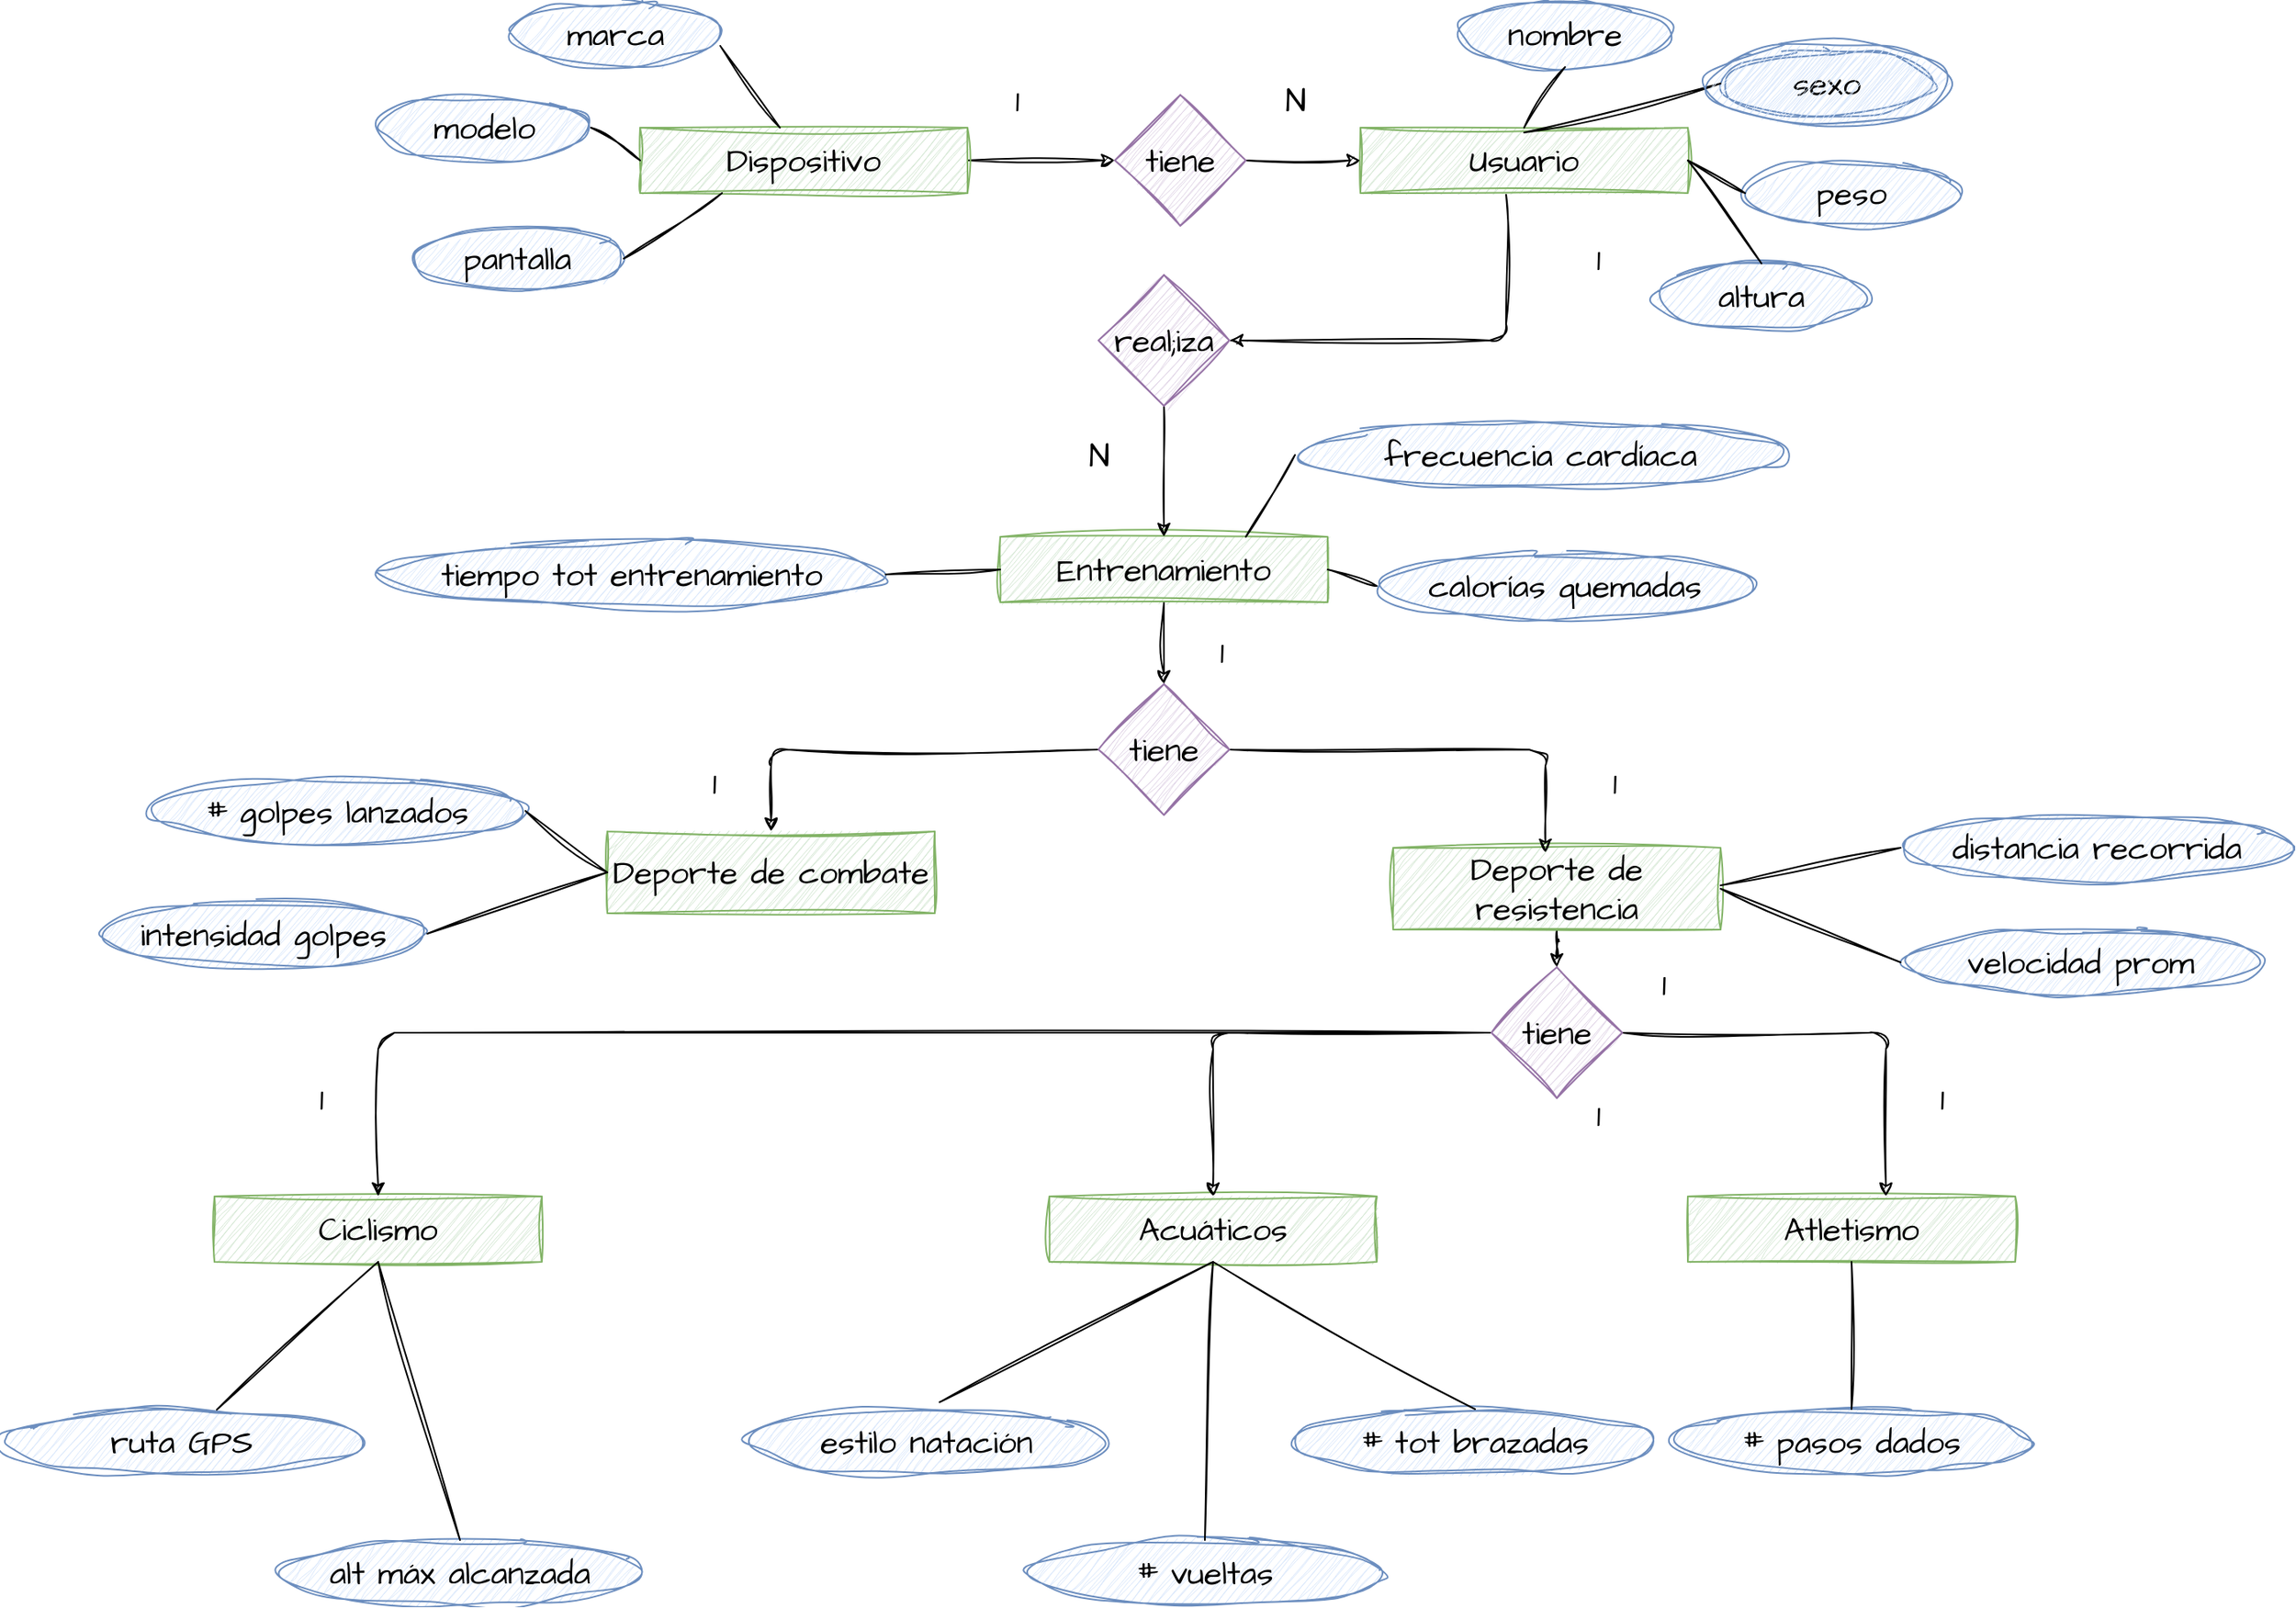 <mxfile version="21.6.1" type="device">
  <diagram id="R2lEEEUBdFMjLlhIrx00" name="Page-1">
    <mxGraphModel dx="3306" dy="2210" grid="1" gridSize="10" guides="1" tooltips="1" connect="1" arrows="1" fold="1" page="1" pageScale="1" pageWidth="1100" pageHeight="850" background="#FFFFFF" math="0" shadow="0" extFonts="Permanent Marker^https://fonts.googleapis.com/css?family=Permanent+Marker">
      <root>
        <mxCell id="0" />
        <mxCell id="1" parent="0" />
        <mxCell id="J66KZ8qm6AlZH3b1ATQN-14" style="edgeStyle=orthogonalEdgeStyle;sketch=1;hachureGap=4;jiggle=2;curveFitting=1;orthogonalLoop=1;jettySize=auto;html=1;entryX=0;entryY=0.5;entryDx=0;entryDy=0;fontFamily=Architects Daughter;fontSource=https%3A%2F%2Ffonts.googleapis.com%2Fcss%3Ffamily%3DArchitects%2BDaughter;fontSize=16;" edge="1" parent="1" source="J66KZ8qm6AlZH3b1ATQN-1" target="J66KZ8qm6AlZH3b1ATQN-12">
          <mxGeometry relative="1" as="geometry" />
        </mxCell>
        <mxCell id="J66KZ8qm6AlZH3b1ATQN-1" value="Dispositivo" style="rounded=0;whiteSpace=wrap;html=1;sketch=1;hachureGap=4;jiggle=2;curveFitting=1;fontFamily=Architects Daughter;fontSource=https%3A%2F%2Ffonts.googleapis.com%2Fcss%3Ffamily%3DArchitects%2BDaughter;fontSize=20;fillColor=#d5e8d4;strokeColor=#82b366;" vertex="1" parent="1">
          <mxGeometry x="-210" y="-333" width="200" height="40" as="geometry" />
        </mxCell>
        <mxCell id="J66KZ8qm6AlZH3b1ATQN-16" style="edgeStyle=orthogonalEdgeStyle;sketch=1;hachureGap=4;jiggle=2;curveFitting=1;orthogonalLoop=1;jettySize=auto;html=1;entryX=1;entryY=0.5;entryDx=0;entryDy=0;fontFamily=Architects Daughter;fontSource=https%3A%2F%2Ffonts.googleapis.com%2Fcss%3Ffamily%3DArchitects%2BDaughter;fontSize=16;exitX=0.445;exitY=1.025;exitDx=0;exitDy=0;exitPerimeter=0;" edge="1" parent="1" source="J66KZ8qm6AlZH3b1ATQN-3" target="J66KZ8qm6AlZH3b1ATQN-13">
          <mxGeometry relative="1" as="geometry" />
        </mxCell>
        <mxCell id="J66KZ8qm6AlZH3b1ATQN-3" value="Usuario" style="rounded=0;whiteSpace=wrap;html=1;sketch=1;hachureGap=4;jiggle=2;curveFitting=1;fontFamily=Architects Daughter;fontSource=https%3A%2F%2Ffonts.googleapis.com%2Fcss%3Ffamily%3DArchitects%2BDaughter;fontSize=20;fillColor=#d5e8d4;strokeColor=#82b366;" vertex="1" parent="1">
          <mxGeometry x="230" y="-333" width="200" height="40" as="geometry" />
        </mxCell>
        <mxCell id="J66KZ8qm6AlZH3b1ATQN-24" style="edgeStyle=orthogonalEdgeStyle;sketch=1;hachureGap=4;jiggle=2;curveFitting=1;orthogonalLoop=1;jettySize=auto;html=1;entryX=0.5;entryY=0;entryDx=0;entryDy=0;fontFamily=Architects Daughter;fontSource=https%3A%2F%2Ffonts.googleapis.com%2Fcss%3Ffamily%3DArchitects%2BDaughter;fontSize=16;" edge="1" parent="1" source="J66KZ8qm6AlZH3b1ATQN-4" target="J66KZ8qm6AlZH3b1ATQN-22">
          <mxGeometry relative="1" as="geometry" />
        </mxCell>
        <mxCell id="J66KZ8qm6AlZH3b1ATQN-4" value="Entrenamiento" style="rounded=0;whiteSpace=wrap;html=1;sketch=1;hachureGap=4;jiggle=2;curveFitting=1;fontFamily=Architects Daughter;fontSource=https%3A%2F%2Ffonts.googleapis.com%2Fcss%3Ffamily%3DArchitects%2BDaughter;fontSize=20;fillColor=#d5e8d4;strokeColor=#82b366;" vertex="1" parent="1">
          <mxGeometry x="10" y="-83" width="200" height="40" as="geometry" />
        </mxCell>
        <mxCell id="J66KZ8qm6AlZH3b1ATQN-31" style="edgeStyle=orthogonalEdgeStyle;sketch=1;hachureGap=4;jiggle=2;curveFitting=1;orthogonalLoop=1;jettySize=auto;html=1;entryX=0.5;entryY=0;entryDx=0;entryDy=0;fontFamily=Architects Daughter;fontSource=https%3A%2F%2Ffonts.googleapis.com%2Fcss%3Ffamily%3DArchitects%2BDaughter;fontSize=16;" edge="1" parent="1" source="J66KZ8qm6AlZH3b1ATQN-5" target="J66KZ8qm6AlZH3b1ATQN-30">
          <mxGeometry relative="1" as="geometry" />
        </mxCell>
        <mxCell id="J66KZ8qm6AlZH3b1ATQN-5" value="Deporte de resistencia" style="rounded=0;whiteSpace=wrap;html=1;sketch=1;hachureGap=4;jiggle=2;curveFitting=1;fontFamily=Architects Daughter;fontSource=https%3A%2F%2Ffonts.googleapis.com%2Fcss%3Ffamily%3DArchitects%2BDaughter;fontSize=20;fillColor=#d5e8d4;strokeColor=#82b366;" vertex="1" parent="1">
          <mxGeometry x="250" y="107" width="200" height="50" as="geometry" />
        </mxCell>
        <mxCell id="J66KZ8qm6AlZH3b1ATQN-6" value="Deporte de combate" style="rounded=0;whiteSpace=wrap;html=1;sketch=1;hachureGap=4;jiggle=2;curveFitting=1;fontFamily=Architects Daughter;fontSource=https%3A%2F%2Ffonts.googleapis.com%2Fcss%3Ffamily%3DArchitects%2BDaughter;fontSize=20;fillColor=#d5e8d4;strokeColor=#82b366;" vertex="1" parent="1">
          <mxGeometry x="-230" y="97" width="200" height="50" as="geometry" />
        </mxCell>
        <mxCell id="J66KZ8qm6AlZH3b1ATQN-8" value="Ciclismo" style="rounded=0;whiteSpace=wrap;html=1;sketch=1;hachureGap=4;jiggle=2;curveFitting=1;fontFamily=Architects Daughter;fontSource=https%3A%2F%2Ffonts.googleapis.com%2Fcss%3Ffamily%3DArchitects%2BDaughter;fontSize=20;fillColor=#d5e8d4;strokeColor=#82b366;" vertex="1" parent="1">
          <mxGeometry x="-470" y="320" width="200" height="40" as="geometry" />
        </mxCell>
        <mxCell id="J66KZ8qm6AlZH3b1ATQN-9" value="Acuáticos" style="rounded=0;whiteSpace=wrap;html=1;sketch=1;hachureGap=4;jiggle=2;curveFitting=1;fontFamily=Architects Daughter;fontSource=https%3A%2F%2Ffonts.googleapis.com%2Fcss%3Ffamily%3DArchitects%2BDaughter;fontSize=20;fillColor=#d5e8d4;strokeColor=#82b366;" vertex="1" parent="1">
          <mxGeometry x="40" y="320" width="200" height="40" as="geometry" />
        </mxCell>
        <mxCell id="J66KZ8qm6AlZH3b1ATQN-10" value="Atletismo" style="rounded=0;whiteSpace=wrap;html=1;sketch=1;hachureGap=4;jiggle=2;curveFitting=1;fontFamily=Architects Daughter;fontSource=https%3A%2F%2Ffonts.googleapis.com%2Fcss%3Ffamily%3DArchitects%2BDaughter;fontSize=20;fillColor=#d5e8d4;strokeColor=#82b366;" vertex="1" parent="1">
          <mxGeometry x="430" y="320" width="200" height="40" as="geometry" />
        </mxCell>
        <mxCell id="J66KZ8qm6AlZH3b1ATQN-15" style="edgeStyle=orthogonalEdgeStyle;sketch=1;hachureGap=4;jiggle=2;curveFitting=1;orthogonalLoop=1;jettySize=auto;html=1;fontFamily=Architects Daughter;fontSource=https%3A%2F%2Ffonts.googleapis.com%2Fcss%3Ffamily%3DArchitects%2BDaughter;fontSize=16;" edge="1" parent="1" source="J66KZ8qm6AlZH3b1ATQN-12" target="J66KZ8qm6AlZH3b1ATQN-3">
          <mxGeometry relative="1" as="geometry" />
        </mxCell>
        <mxCell id="J66KZ8qm6AlZH3b1ATQN-12" value="tiene" style="rhombus;whiteSpace=wrap;html=1;sketch=1;hachureGap=4;jiggle=2;curveFitting=1;fontFamily=Architects Daughter;fontSource=https%3A%2F%2Ffonts.googleapis.com%2Fcss%3Ffamily%3DArchitects%2BDaughter;fontSize=20;fillColor=#e1d5e7;strokeColor=#9673a6;" vertex="1" parent="1">
          <mxGeometry x="80" y="-353" width="80" height="80" as="geometry" />
        </mxCell>
        <mxCell id="J66KZ8qm6AlZH3b1ATQN-23" style="edgeStyle=orthogonalEdgeStyle;sketch=1;hachureGap=4;jiggle=2;curveFitting=1;orthogonalLoop=1;jettySize=auto;html=1;entryX=0.5;entryY=0;entryDx=0;entryDy=0;fontFamily=Architects Daughter;fontSource=https%3A%2F%2Ffonts.googleapis.com%2Fcss%3Ffamily%3DArchitects%2BDaughter;fontSize=16;" edge="1" parent="1" source="J66KZ8qm6AlZH3b1ATQN-13" target="J66KZ8qm6AlZH3b1ATQN-4">
          <mxGeometry relative="1" as="geometry" />
        </mxCell>
        <mxCell id="J66KZ8qm6AlZH3b1ATQN-13" value="real;iza" style="rhombus;whiteSpace=wrap;html=1;sketch=1;hachureGap=4;jiggle=2;curveFitting=1;fontFamily=Architects Daughter;fontSource=https%3A%2F%2Ffonts.googleapis.com%2Fcss%3Ffamily%3DArchitects%2BDaughter;fontSize=20;fillColor=#e1d5e7;strokeColor=#9673a6;" vertex="1" parent="1">
          <mxGeometry x="70" y="-243" width="80" height="80" as="geometry" />
        </mxCell>
        <mxCell id="J66KZ8qm6AlZH3b1ATQN-18" value="1" style="text;html=1;align=center;verticalAlign=middle;resizable=0;points=[];autosize=1;strokeColor=none;fillColor=none;fontSize=20;fontFamily=Architects Daughter;" vertex="1" parent="1">
          <mxGeometry x="5" y="-370" width="30" height="40" as="geometry" />
        </mxCell>
        <mxCell id="J66KZ8qm6AlZH3b1ATQN-19" value="N" style="text;html=1;align=center;verticalAlign=middle;resizable=0;points=[];autosize=1;strokeColor=none;fillColor=none;fontSize=20;fontFamily=Architects Daughter;" vertex="1" parent="1">
          <mxGeometry x="170" y="-370" width="40" height="40" as="geometry" />
        </mxCell>
        <mxCell id="J66KZ8qm6AlZH3b1ATQN-20" value="1" style="text;html=1;align=center;verticalAlign=middle;resizable=0;points=[];autosize=1;strokeColor=none;fillColor=none;fontSize=20;fontFamily=Architects Daughter;" vertex="1" parent="1">
          <mxGeometry x="360" y="-273" width="30" height="40" as="geometry" />
        </mxCell>
        <mxCell id="J66KZ8qm6AlZH3b1ATQN-21" value="N" style="text;html=1;align=center;verticalAlign=middle;resizable=0;points=[];autosize=1;strokeColor=none;fillColor=none;fontSize=20;fontFamily=Architects Daughter;" vertex="1" parent="1">
          <mxGeometry x="50" y="-153" width="40" height="40" as="geometry" />
        </mxCell>
        <mxCell id="J66KZ8qm6AlZH3b1ATQN-25" style="edgeStyle=orthogonalEdgeStyle;sketch=1;hachureGap=4;jiggle=2;curveFitting=1;orthogonalLoop=1;jettySize=auto;html=1;entryX=0.465;entryY=0.06;entryDx=0;entryDy=0;entryPerimeter=0;fontFamily=Architects Daughter;fontSource=https%3A%2F%2Ffonts.googleapis.com%2Fcss%3Ffamily%3DArchitects%2BDaughter;fontSize=16;" edge="1" parent="1" source="J66KZ8qm6AlZH3b1ATQN-22" target="J66KZ8qm6AlZH3b1ATQN-5">
          <mxGeometry relative="1" as="geometry" />
        </mxCell>
        <mxCell id="J66KZ8qm6AlZH3b1ATQN-26" style="edgeStyle=orthogonalEdgeStyle;sketch=1;hachureGap=4;jiggle=2;curveFitting=1;orthogonalLoop=1;jettySize=auto;html=1;entryX=0.5;entryY=0;entryDx=0;entryDy=0;fontFamily=Architects Daughter;fontSource=https%3A%2F%2Ffonts.googleapis.com%2Fcss%3Ffamily%3DArchitects%2BDaughter;fontSize=16;" edge="1" parent="1" source="J66KZ8qm6AlZH3b1ATQN-22" target="J66KZ8qm6AlZH3b1ATQN-6">
          <mxGeometry relative="1" as="geometry" />
        </mxCell>
        <mxCell id="J66KZ8qm6AlZH3b1ATQN-22" value="tiene" style="rhombus;whiteSpace=wrap;html=1;sketch=1;hachureGap=4;jiggle=2;curveFitting=1;fontFamily=Architects Daughter;fontSource=https%3A%2F%2Ffonts.googleapis.com%2Fcss%3Ffamily%3DArchitects%2BDaughter;fontSize=20;fillColor=#e1d5e7;strokeColor=#9673a6;" vertex="1" parent="1">
          <mxGeometry x="70" y="7" width="80" height="80" as="geometry" />
        </mxCell>
        <mxCell id="J66KZ8qm6AlZH3b1ATQN-27" value="1" style="text;html=1;align=center;verticalAlign=middle;resizable=0;points=[];autosize=1;strokeColor=none;fillColor=none;fontSize=20;fontFamily=Architects Daughter;" vertex="1" parent="1">
          <mxGeometry x="130" y="-33" width="30" height="40" as="geometry" />
        </mxCell>
        <mxCell id="J66KZ8qm6AlZH3b1ATQN-28" value="1" style="text;html=1;align=center;verticalAlign=middle;resizable=0;points=[];autosize=1;strokeColor=none;fillColor=none;fontSize=20;fontFamily=Architects Daughter;" vertex="1" parent="1">
          <mxGeometry x="-180" y="47" width="30" height="40" as="geometry" />
        </mxCell>
        <mxCell id="J66KZ8qm6AlZH3b1ATQN-29" value="1" style="text;html=1;align=center;verticalAlign=middle;resizable=0;points=[];autosize=1;strokeColor=none;fillColor=none;fontSize=20;fontFamily=Architects Daughter;" vertex="1" parent="1">
          <mxGeometry x="370" y="47" width="30" height="40" as="geometry" />
        </mxCell>
        <mxCell id="J66KZ8qm6AlZH3b1ATQN-32" style="edgeStyle=orthogonalEdgeStyle;sketch=1;hachureGap=4;jiggle=2;curveFitting=1;orthogonalLoop=1;jettySize=auto;html=1;entryX=0.605;entryY=0;entryDx=0;entryDy=0;entryPerimeter=0;fontFamily=Architects Daughter;fontSource=https%3A%2F%2Ffonts.googleapis.com%2Fcss%3Ffamily%3DArchitects%2BDaughter;fontSize=16;" edge="1" parent="1" source="J66KZ8qm6AlZH3b1ATQN-30" target="J66KZ8qm6AlZH3b1ATQN-10">
          <mxGeometry relative="1" as="geometry" />
        </mxCell>
        <mxCell id="J66KZ8qm6AlZH3b1ATQN-33" style="edgeStyle=orthogonalEdgeStyle;sketch=1;hachureGap=4;jiggle=2;curveFitting=1;orthogonalLoop=1;jettySize=auto;html=1;entryX=0.5;entryY=0;entryDx=0;entryDy=0;fontFamily=Architects Daughter;fontSource=https%3A%2F%2Ffonts.googleapis.com%2Fcss%3Ffamily%3DArchitects%2BDaughter;fontSize=16;" edge="1" parent="1" source="J66KZ8qm6AlZH3b1ATQN-30" target="J66KZ8qm6AlZH3b1ATQN-8">
          <mxGeometry relative="1" as="geometry" />
        </mxCell>
        <mxCell id="J66KZ8qm6AlZH3b1ATQN-34" style="edgeStyle=orthogonalEdgeStyle;sketch=1;hachureGap=4;jiggle=2;curveFitting=1;orthogonalLoop=1;jettySize=auto;html=1;entryX=0.5;entryY=0;entryDx=0;entryDy=0;fontFamily=Architects Daughter;fontSource=https%3A%2F%2Ffonts.googleapis.com%2Fcss%3Ffamily%3DArchitects%2BDaughter;fontSize=16;" edge="1" parent="1" source="J66KZ8qm6AlZH3b1ATQN-30" target="J66KZ8qm6AlZH3b1ATQN-9">
          <mxGeometry relative="1" as="geometry" />
        </mxCell>
        <mxCell id="J66KZ8qm6AlZH3b1ATQN-30" value="tiene" style="rhombus;whiteSpace=wrap;html=1;sketch=1;hachureGap=4;jiggle=2;curveFitting=1;fontFamily=Architects Daughter;fontSource=https%3A%2F%2Ffonts.googleapis.com%2Fcss%3Ffamily%3DArchitects%2BDaughter;fontSize=20;fillColor=#e1d5e7;strokeColor=#9673a6;" vertex="1" parent="1">
          <mxGeometry x="310" y="180" width="80" height="80" as="geometry" />
        </mxCell>
        <mxCell id="J66KZ8qm6AlZH3b1ATQN-35" value="1" style="text;html=1;align=center;verticalAlign=middle;resizable=0;points=[];autosize=1;strokeColor=none;fillColor=none;fontSize=20;fontFamily=Architects Daughter;" vertex="1" parent="1">
          <mxGeometry x="400" y="170" width="30" height="40" as="geometry" />
        </mxCell>
        <mxCell id="J66KZ8qm6AlZH3b1ATQN-36" value="1" style="text;html=1;align=center;verticalAlign=middle;resizable=0;points=[];autosize=1;strokeColor=none;fillColor=none;fontSize=20;fontFamily=Architects Daughter;" vertex="1" parent="1">
          <mxGeometry x="360" y="250" width="30" height="40" as="geometry" />
        </mxCell>
        <mxCell id="J66KZ8qm6AlZH3b1ATQN-37" value="1" style="text;html=1;align=center;verticalAlign=middle;resizable=0;points=[];autosize=1;strokeColor=none;fillColor=none;fontSize=20;fontFamily=Architects Daughter;" vertex="1" parent="1">
          <mxGeometry x="570" y="240" width="30" height="40" as="geometry" />
        </mxCell>
        <mxCell id="J66KZ8qm6AlZH3b1ATQN-38" value="1" style="text;html=1;align=center;verticalAlign=middle;resizable=0;points=[];autosize=1;strokeColor=none;fillColor=none;fontSize=20;fontFamily=Architects Daughter;" vertex="1" parent="1">
          <mxGeometry x="-420" y="240" width="30" height="40" as="geometry" />
        </mxCell>
        <mxCell id="J66KZ8qm6AlZH3b1ATQN-39" value="marca" style="ellipse;whiteSpace=wrap;html=1;sketch=1;hachureGap=4;jiggle=2;curveFitting=1;fontFamily=Architects Daughter;fontSource=https%3A%2F%2Ffonts.googleapis.com%2Fcss%3Ffamily%3DArchitects%2BDaughter;fontSize=20;fillColor=#dae8fc;strokeColor=#6c8ebf;" vertex="1" parent="1">
          <mxGeometry x="-290" y="-410" width="130" height="40" as="geometry" />
        </mxCell>
        <mxCell id="J66KZ8qm6AlZH3b1ATQN-40" value="modelo" style="ellipse;whiteSpace=wrap;html=1;sketch=1;hachureGap=4;jiggle=2;curveFitting=1;fontFamily=Architects Daughter;fontSource=https%3A%2F%2Ffonts.googleapis.com%2Fcss%3Ffamily%3DArchitects%2BDaughter;fontSize=20;fillColor=#dae8fc;strokeColor=#6c8ebf;" vertex="1" parent="1">
          <mxGeometry x="-370" y="-353" width="130" height="40" as="geometry" />
        </mxCell>
        <mxCell id="J66KZ8qm6AlZH3b1ATQN-41" value="pantalla" style="ellipse;whiteSpace=wrap;html=1;sketch=1;hachureGap=4;jiggle=2;curveFitting=1;fontFamily=Architects Daughter;fontSource=https%3A%2F%2Ffonts.googleapis.com%2Fcss%3Ffamily%3DArchitects%2BDaughter;fontSize=20;fillColor=#dae8fc;strokeColor=#6c8ebf;" vertex="1" parent="1">
          <mxGeometry x="-350" y="-273" width="130" height="40" as="geometry" />
        </mxCell>
        <mxCell id="J66KZ8qm6AlZH3b1ATQN-42" value="" style="endArrow=none;html=1;sketch=1;hachureGap=4;jiggle=2;curveFitting=1;fontFamily=Architects Daughter;fontSource=https%3A%2F%2Ffonts.googleapis.com%2Fcss%3Ffamily%3DArchitects%2BDaughter;fontSize=16;exitX=0.992;exitY=0.675;exitDx=0;exitDy=0;exitPerimeter=0;" edge="1" parent="1" source="J66KZ8qm6AlZH3b1ATQN-39" target="J66KZ8qm6AlZH3b1ATQN-1">
          <mxGeometry width="50" height="50" relative="1" as="geometry">
            <mxPoint x="300" y="-180" as="sourcePoint" />
            <mxPoint x="350" y="-230" as="targetPoint" />
          </mxGeometry>
        </mxCell>
        <mxCell id="J66KZ8qm6AlZH3b1ATQN-43" value="" style="endArrow=none;html=1;sketch=1;hachureGap=4;jiggle=2;curveFitting=1;fontFamily=Architects Daughter;fontSource=https%3A%2F%2Ffonts.googleapis.com%2Fcss%3Ffamily%3DArchitects%2BDaughter;fontSize=16;exitX=1;exitY=0.5;exitDx=0;exitDy=0;entryX=0;entryY=0.5;entryDx=0;entryDy=0;" edge="1" parent="1" source="J66KZ8qm6AlZH3b1ATQN-40" target="J66KZ8qm6AlZH3b1ATQN-1">
          <mxGeometry width="50" height="50" relative="1" as="geometry">
            <mxPoint x="-171" y="-393" as="sourcePoint" />
            <mxPoint x="-116" y="-323" as="targetPoint" />
          </mxGeometry>
        </mxCell>
        <mxCell id="J66KZ8qm6AlZH3b1ATQN-44" value="" style="endArrow=none;html=1;sketch=1;hachureGap=4;jiggle=2;curveFitting=1;fontFamily=Architects Daughter;fontSource=https%3A%2F%2Ffonts.googleapis.com%2Fcss%3Ffamily%3DArchitects%2BDaughter;fontSize=16;entryX=1;entryY=0.5;entryDx=0;entryDy=0;exitX=0.25;exitY=1;exitDx=0;exitDy=0;" edge="1" parent="1" source="J66KZ8qm6AlZH3b1ATQN-1" target="J66KZ8qm6AlZH3b1ATQN-41">
          <mxGeometry width="50" height="50" relative="1" as="geometry">
            <mxPoint x="300" y="-180" as="sourcePoint" />
            <mxPoint x="350" y="-230" as="targetPoint" />
          </mxGeometry>
        </mxCell>
        <mxCell id="J66KZ8qm6AlZH3b1ATQN-45" value="nombre" style="ellipse;whiteSpace=wrap;html=1;sketch=1;hachureGap=4;jiggle=2;curveFitting=1;fontFamily=Architects Daughter;fontSource=https%3A%2F%2Ffonts.googleapis.com%2Fcss%3Ffamily%3DArchitects%2BDaughter;fontSize=20;fillColor=#dae8fc;strokeColor=#6c8ebf;" vertex="1" parent="1">
          <mxGeometry x="290" y="-410" width="130" height="40" as="geometry" />
        </mxCell>
        <mxCell id="J66KZ8qm6AlZH3b1ATQN-46" value="sexo" style="ellipse;whiteSpace=wrap;html=1;sketch=1;hachureGap=4;jiggle=2;curveFitting=1;fontFamily=Architects Daughter;fontSource=https%3A%2F%2Ffonts.googleapis.com%2Fcss%3Ffamily%3DArchitects%2BDaughter;fontSize=20;fillColor=#dae8fc;strokeColor=#6c8ebf;" vertex="1" parent="1">
          <mxGeometry x="450" y="-380" width="130" height="40" as="geometry" />
        </mxCell>
        <mxCell id="J66KZ8qm6AlZH3b1ATQN-47" value="altura" style="ellipse;whiteSpace=wrap;html=1;sketch=1;hachureGap=4;jiggle=2;curveFitting=1;fontFamily=Architects Daughter;fontSource=https%3A%2F%2Ffonts.googleapis.com%2Fcss%3Ffamily%3DArchitects%2BDaughter;fontSize=20;fillColor=#dae8fc;strokeColor=#6c8ebf;" vertex="1" parent="1">
          <mxGeometry x="410" y="-250" width="130" height="40" as="geometry" />
        </mxCell>
        <mxCell id="J66KZ8qm6AlZH3b1ATQN-48" value="peso" style="ellipse;whiteSpace=wrap;html=1;sketch=1;hachureGap=4;jiggle=2;curveFitting=1;fontFamily=Architects Daughter;fontSource=https%3A%2F%2Ffonts.googleapis.com%2Fcss%3Ffamily%3DArchitects%2BDaughter;fontSize=20;fillColor=#dae8fc;strokeColor=#6c8ebf;" vertex="1" parent="1">
          <mxGeometry x="465" y="-313" width="130" height="40" as="geometry" />
        </mxCell>
        <mxCell id="J66KZ8qm6AlZH3b1ATQN-49" value="" style="endArrow=none;html=1;sketch=1;hachureGap=4;jiggle=2;curveFitting=1;fontFamily=Architects Daughter;fontSource=https%3A%2F%2Ffonts.googleapis.com%2Fcss%3Ffamily%3DArchitects%2BDaughter;fontSize=16;entryX=0.5;entryY=1;entryDx=0;entryDy=0;exitX=0.5;exitY=0;exitDx=0;exitDy=0;" edge="1" parent="1" source="J66KZ8qm6AlZH3b1ATQN-3" target="J66KZ8qm6AlZH3b1ATQN-45">
          <mxGeometry width="50" height="50" relative="1" as="geometry">
            <mxPoint x="300" y="-80" as="sourcePoint" />
            <mxPoint x="350" y="-130" as="targetPoint" />
          </mxGeometry>
        </mxCell>
        <mxCell id="J66KZ8qm6AlZH3b1ATQN-50" value="" style="endArrow=none;html=1;sketch=1;hachureGap=4;jiggle=2;curveFitting=1;fontFamily=Architects Daughter;fontSource=https%3A%2F%2Ffonts.googleapis.com%2Fcss%3Ffamily%3DArchitects%2BDaughter;fontSize=16;entryX=0;entryY=0.5;entryDx=0;entryDy=0;" edge="1" parent="1" target="J66KZ8qm6AlZH3b1ATQN-46">
          <mxGeometry width="50" height="50" relative="1" as="geometry">
            <mxPoint x="330" y="-330" as="sourcePoint" />
            <mxPoint x="350" y="-130" as="targetPoint" />
          </mxGeometry>
        </mxCell>
        <mxCell id="J66KZ8qm6AlZH3b1ATQN-51" value="" style="endArrow=none;html=1;sketch=1;hachureGap=4;jiggle=2;curveFitting=1;fontFamily=Architects Daughter;fontSource=https%3A%2F%2Ffonts.googleapis.com%2Fcss%3Ffamily%3DArchitects%2BDaughter;fontSize=16;entryX=0;entryY=0.5;entryDx=0;entryDy=0;exitX=1;exitY=0.5;exitDx=0;exitDy=0;" edge="1" parent="1" source="J66KZ8qm6AlZH3b1ATQN-3" target="J66KZ8qm6AlZH3b1ATQN-48">
          <mxGeometry width="50" height="50" relative="1" as="geometry">
            <mxPoint x="300" y="-80" as="sourcePoint" />
            <mxPoint x="350" y="-130" as="targetPoint" />
          </mxGeometry>
        </mxCell>
        <mxCell id="J66KZ8qm6AlZH3b1ATQN-52" value="" style="endArrow=none;html=1;sketch=1;hachureGap=4;jiggle=2;curveFitting=1;fontFamily=Architects Daughter;fontSource=https%3A%2F%2Ffonts.googleapis.com%2Fcss%3Ffamily%3DArchitects%2BDaughter;fontSize=16;entryX=0.5;entryY=0;entryDx=0;entryDy=0;exitX=1;exitY=0.5;exitDx=0;exitDy=0;" edge="1" parent="1" source="J66KZ8qm6AlZH3b1ATQN-3" target="J66KZ8qm6AlZH3b1ATQN-47">
          <mxGeometry width="50" height="50" relative="1" as="geometry">
            <mxPoint x="300" y="-80" as="sourcePoint" />
            <mxPoint x="350" y="-130" as="targetPoint" />
          </mxGeometry>
        </mxCell>
        <mxCell id="J66KZ8qm6AlZH3b1ATQN-53" value="" style="ellipse;whiteSpace=wrap;html=1;sketch=1;hachureGap=4;jiggle=2;curveFitting=1;fontFamily=Architects Daughter;fontSource=https%3A%2F%2Ffonts.googleapis.com%2Fcss%3Ffamily%3DArchitects%2BDaughter;fontSize=20;fillColor=#dae8fc;strokeColor=#6c8ebf;" vertex="1" parent="1">
          <mxGeometry x="440" y="-385" width="150" height="50" as="geometry" />
        </mxCell>
        <mxCell id="J66KZ8qm6AlZH3b1ATQN-54" value="frecuencia cardíaca" style="ellipse;whiteSpace=wrap;html=1;sketch=1;hachureGap=4;jiggle=2;curveFitting=1;fontFamily=Architects Daughter;fontSource=https%3A%2F%2Ffonts.googleapis.com%2Fcss%3Ffamily%3DArchitects%2BDaughter;fontSize=20;fillColor=#dae8fc;strokeColor=#6c8ebf;" vertex="1" parent="1">
          <mxGeometry x="190" y="-153" width="300" height="40" as="geometry" />
        </mxCell>
        <mxCell id="J66KZ8qm6AlZH3b1ATQN-55" value="calorías quemadas" style="ellipse;whiteSpace=wrap;html=1;sketch=1;hachureGap=4;jiggle=2;curveFitting=1;fontFamily=Architects Daughter;fontSource=https%3A%2F%2Ffonts.googleapis.com%2Fcss%3Ffamily%3DArchitects%2BDaughter;fontSize=20;fillColor=#dae8fc;strokeColor=#6c8ebf;" vertex="1" parent="1">
          <mxGeometry x="240" y="-73" width="230" height="40" as="geometry" />
        </mxCell>
        <mxCell id="J66KZ8qm6AlZH3b1ATQN-56" value="tiempo tot entrenamiento" style="ellipse;whiteSpace=wrap;html=1;sketch=1;hachureGap=4;jiggle=2;curveFitting=1;fontFamily=Architects Daughter;fontSource=https%3A%2F%2Ffonts.googleapis.com%2Fcss%3Ffamily%3DArchitects%2BDaughter;fontSize=20;fillColor=#dae8fc;strokeColor=#6c8ebf;" vertex="1" parent="1">
          <mxGeometry x="-370" y="-80" width="310" height="40" as="geometry" />
        </mxCell>
        <mxCell id="J66KZ8qm6AlZH3b1ATQN-57" value="" style="endArrow=none;html=1;sketch=1;hachureGap=4;jiggle=2;curveFitting=1;fontFamily=Architects Daughter;fontSource=https%3A%2F%2Ffonts.googleapis.com%2Fcss%3Ffamily%3DArchitects%2BDaughter;fontSize=16;entryX=1;entryY=0.5;entryDx=0;entryDy=0;exitX=0;exitY=0.5;exitDx=0;exitDy=0;" edge="1" parent="1" source="J66KZ8qm6AlZH3b1ATQN-55" target="J66KZ8qm6AlZH3b1ATQN-4">
          <mxGeometry width="50" height="50" relative="1" as="geometry">
            <mxPoint x="300" y="20" as="sourcePoint" />
            <mxPoint x="350" y="-30" as="targetPoint" />
          </mxGeometry>
        </mxCell>
        <mxCell id="J66KZ8qm6AlZH3b1ATQN-58" value="" style="endArrow=none;html=1;sketch=1;hachureGap=4;jiggle=2;curveFitting=1;fontFamily=Architects Daughter;fontSource=https%3A%2F%2Ffonts.googleapis.com%2Fcss%3Ffamily%3DArchitects%2BDaughter;fontSize=16;entryX=0;entryY=0.5;entryDx=0;entryDy=0;exitX=0.75;exitY=0;exitDx=0;exitDy=0;" edge="1" parent="1" source="J66KZ8qm6AlZH3b1ATQN-4" target="J66KZ8qm6AlZH3b1ATQN-54">
          <mxGeometry width="50" height="50" relative="1" as="geometry">
            <mxPoint x="300" y="20" as="sourcePoint" />
            <mxPoint x="350" y="-30" as="targetPoint" />
          </mxGeometry>
        </mxCell>
        <mxCell id="J66KZ8qm6AlZH3b1ATQN-59" value="" style="endArrow=none;html=1;sketch=1;hachureGap=4;jiggle=2;curveFitting=1;fontFamily=Architects Daughter;fontSource=https%3A%2F%2Ffonts.googleapis.com%2Fcss%3Ffamily%3DArchitects%2BDaughter;fontSize=16;exitX=1;exitY=0.5;exitDx=0;exitDy=0;entryX=0;entryY=0.5;entryDx=0;entryDy=0;" edge="1" parent="1" source="J66KZ8qm6AlZH3b1ATQN-56" target="J66KZ8qm6AlZH3b1ATQN-4">
          <mxGeometry width="50" height="50" relative="1" as="geometry">
            <mxPoint x="300" y="20" as="sourcePoint" />
            <mxPoint x="350" y="-30" as="targetPoint" />
          </mxGeometry>
        </mxCell>
        <mxCell id="J66KZ8qm6AlZH3b1ATQN-60" value="distancia recorrida" style="ellipse;whiteSpace=wrap;html=1;sketch=1;hachureGap=4;jiggle=2;curveFitting=1;fontFamily=Architects Daughter;fontSource=https%3A%2F%2Ffonts.googleapis.com%2Fcss%3Ffamily%3DArchitects%2BDaughter;fontSize=20;fillColor=#dae8fc;strokeColor=#6c8ebf;" vertex="1" parent="1">
          <mxGeometry x="560" y="87" width="240" height="40" as="geometry" />
        </mxCell>
        <mxCell id="J66KZ8qm6AlZH3b1ATQN-61" value="velocidad prom" style="ellipse;whiteSpace=wrap;html=1;sketch=1;hachureGap=4;jiggle=2;curveFitting=1;fontFamily=Architects Daughter;fontSource=https%3A%2F%2Ffonts.googleapis.com%2Fcss%3Ffamily%3DArchitects%2BDaughter;fontSize=20;fillColor=#dae8fc;strokeColor=#6c8ebf;" vertex="1" parent="1">
          <mxGeometry x="560" y="157" width="220" height="40" as="geometry" />
        </mxCell>
        <mxCell id="J66KZ8qm6AlZH3b1ATQN-63" value="" style="endArrow=none;html=1;sketch=1;hachureGap=4;jiggle=2;curveFitting=1;fontFamily=Architects Daughter;fontSource=https%3A%2F%2Ffonts.googleapis.com%2Fcss%3Ffamily%3DArchitects%2BDaughter;fontSize=16;entryX=0;entryY=0.5;entryDx=0;entryDy=0;exitX=1;exitY=0.5;exitDx=0;exitDy=0;" edge="1" parent="1" source="J66KZ8qm6AlZH3b1ATQN-5" target="J66KZ8qm6AlZH3b1ATQN-61">
          <mxGeometry width="50" height="50" relative="1" as="geometry">
            <mxPoint x="300" y="20" as="sourcePoint" />
            <mxPoint x="500.0" y="137" as="targetPoint" />
          </mxGeometry>
        </mxCell>
        <mxCell id="J66KZ8qm6AlZH3b1ATQN-64" value="# golpes lanzados" style="ellipse;whiteSpace=wrap;html=1;sketch=1;hachureGap=4;jiggle=2;curveFitting=1;fontFamily=Architects Daughter;fontSource=https%3A%2F%2Ffonts.googleapis.com%2Fcss%3Ffamily%3DArchitects%2BDaughter;fontSize=20;fillColor=#dae8fc;strokeColor=#6c8ebf;" vertex="1" parent="1">
          <mxGeometry x="-510" y="64.5" width="230" height="40" as="geometry" />
        </mxCell>
        <mxCell id="J66KZ8qm6AlZH3b1ATQN-65" value="intensidad golpes" style="ellipse;whiteSpace=wrap;html=1;sketch=1;hachureGap=4;jiggle=2;curveFitting=1;fontFamily=Architects Daughter;fontSource=https%3A%2F%2Ffonts.googleapis.com%2Fcss%3Ffamily%3DArchitects%2BDaughter;fontSize=20;fillColor=#dae8fc;strokeColor=#6c8ebf;" vertex="1" parent="1">
          <mxGeometry x="-540" y="139.5" width="200" height="40" as="geometry" />
        </mxCell>
        <mxCell id="J66KZ8qm6AlZH3b1ATQN-66" value="" style="endArrow=none;html=1;sketch=1;hachureGap=4;jiggle=2;curveFitting=1;fontFamily=Architects Daughter;fontSource=https%3A%2F%2Ffonts.googleapis.com%2Fcss%3Ffamily%3DArchitects%2BDaughter;fontSize=16;exitX=1;exitY=0.5;exitDx=0;exitDy=0;entryX=0;entryY=0.5;entryDx=0;entryDy=0;" edge="1" parent="1" source="J66KZ8qm6AlZH3b1ATQN-65" target="J66KZ8qm6AlZH3b1ATQN-6">
          <mxGeometry width="50" height="50" relative="1" as="geometry">
            <mxPoint x="80" y="170" as="sourcePoint" />
            <mxPoint x="130" y="120" as="targetPoint" />
          </mxGeometry>
        </mxCell>
        <mxCell id="J66KZ8qm6AlZH3b1ATQN-67" value="" style="endArrow=none;html=1;sketch=1;hachureGap=4;jiggle=2;curveFitting=1;fontFamily=Architects Daughter;fontSource=https%3A%2F%2Ffonts.googleapis.com%2Fcss%3Ffamily%3DArchitects%2BDaughter;fontSize=16;entryX=1;entryY=0.5;entryDx=0;entryDy=0;exitX=0;exitY=0.5;exitDx=0;exitDy=0;" edge="1" parent="1" source="J66KZ8qm6AlZH3b1ATQN-6" target="J66KZ8qm6AlZH3b1ATQN-64">
          <mxGeometry width="50" height="50" relative="1" as="geometry">
            <mxPoint x="80" y="170" as="sourcePoint" />
            <mxPoint x="130" y="120" as="targetPoint" />
          </mxGeometry>
        </mxCell>
        <mxCell id="J66KZ8qm6AlZH3b1ATQN-68" value="" style="endArrow=none;html=1;sketch=1;hachureGap=4;jiggle=2;curveFitting=1;fontFamily=Architects Daughter;fontSource=https%3A%2F%2Ffonts.googleapis.com%2Fcss%3Ffamily%3DArchitects%2BDaughter;fontSize=16;entryX=0;entryY=0.5;entryDx=0;entryDy=0;" edge="1" parent="1" target="J66KZ8qm6AlZH3b1ATQN-60">
          <mxGeometry width="50" height="50" relative="1" as="geometry">
            <mxPoint x="450" y="130" as="sourcePoint" />
            <mxPoint x="230" y="40" as="targetPoint" />
          </mxGeometry>
        </mxCell>
        <mxCell id="J66KZ8qm6AlZH3b1ATQN-69" value="# pasos dados" style="ellipse;whiteSpace=wrap;html=1;sketch=1;hachureGap=4;jiggle=2;curveFitting=1;fontFamily=Architects Daughter;fontSource=https%3A%2F%2Ffonts.googleapis.com%2Fcss%3Ffamily%3DArchitects%2BDaughter;fontSize=20;fillColor=#dae8fc;strokeColor=#6c8ebf;" vertex="1" parent="1">
          <mxGeometry x="420" y="450" width="220" height="40" as="geometry" />
        </mxCell>
        <mxCell id="J66KZ8qm6AlZH3b1ATQN-70" value="estilo natación" style="ellipse;whiteSpace=wrap;html=1;sketch=1;hachureGap=4;jiggle=2;curveFitting=1;fontFamily=Architects Daughter;fontSource=https%3A%2F%2Ffonts.googleapis.com%2Fcss%3Ffamily%3DArchitects%2BDaughter;fontSize=20;fillColor=#dae8fc;strokeColor=#6c8ebf;" vertex="1" parent="1">
          <mxGeometry x="-145" y="450" width="220" height="40" as="geometry" />
        </mxCell>
        <mxCell id="J66KZ8qm6AlZH3b1ATQN-71" value="# vueltas" style="ellipse;whiteSpace=wrap;html=1;sketch=1;hachureGap=4;jiggle=2;curveFitting=1;fontFamily=Architects Daughter;fontSource=https%3A%2F%2Ffonts.googleapis.com%2Fcss%3Ffamily%3DArchitects%2BDaughter;fontSize=20;fillColor=#dae8fc;strokeColor=#6c8ebf;" vertex="1" parent="1">
          <mxGeometry x="25" y="530" width="220" height="40" as="geometry" />
        </mxCell>
        <mxCell id="J66KZ8qm6AlZH3b1ATQN-72" value="# tot brazadas" style="ellipse;whiteSpace=wrap;html=1;sketch=1;hachureGap=4;jiggle=2;curveFitting=1;fontFamily=Architects Daughter;fontSource=https%3A%2F%2Ffonts.googleapis.com%2Fcss%3Ffamily%3DArchitects%2BDaughter;fontSize=20;fillColor=#dae8fc;strokeColor=#6c8ebf;" vertex="1" parent="1">
          <mxGeometry x="190" y="450" width="220" height="40" as="geometry" />
        </mxCell>
        <mxCell id="J66KZ8qm6AlZH3b1ATQN-73" value="" style="endArrow=none;html=1;sketch=1;hachureGap=4;jiggle=2;curveFitting=1;fontFamily=Architects Daughter;fontSource=https%3A%2F%2Ffonts.googleapis.com%2Fcss%3Ffamily%3DArchitects%2BDaughter;fontSize=16;exitX=0.5;exitY=1;exitDx=0;exitDy=0;entryX=0.5;entryY=0;entryDx=0;entryDy=0;" edge="1" parent="1" source="J66KZ8qm6AlZH3b1ATQN-9" target="J66KZ8qm6AlZH3b1ATQN-71">
          <mxGeometry width="50" height="50" relative="1" as="geometry">
            <mxPoint x="180" y="310" as="sourcePoint" />
            <mxPoint x="230" y="260" as="targetPoint" />
          </mxGeometry>
        </mxCell>
        <mxCell id="J66KZ8qm6AlZH3b1ATQN-74" value="" style="endArrow=none;html=1;sketch=1;hachureGap=4;jiggle=2;curveFitting=1;fontFamily=Architects Daughter;fontSource=https%3A%2F%2Ffonts.googleapis.com%2Fcss%3Ffamily%3DArchitects%2BDaughter;fontSize=16;entryX=0.5;entryY=0;entryDx=0;entryDy=0;exitX=0.5;exitY=1;exitDx=0;exitDy=0;" edge="1" parent="1" source="J66KZ8qm6AlZH3b1ATQN-9" target="J66KZ8qm6AlZH3b1ATQN-72">
          <mxGeometry width="50" height="50" relative="1" as="geometry">
            <mxPoint x="180" y="310" as="sourcePoint" />
            <mxPoint x="230" y="260" as="targetPoint" />
          </mxGeometry>
        </mxCell>
        <mxCell id="J66KZ8qm6AlZH3b1ATQN-75" value="" style="endArrow=none;html=1;sketch=1;hachureGap=4;jiggle=2;curveFitting=1;fontFamily=Architects Daughter;fontSource=https%3A%2F%2Ffonts.googleapis.com%2Fcss%3Ffamily%3DArchitects%2BDaughter;fontSize=16;entryX=0.536;entryY=-0.106;entryDx=0;entryDy=0;entryPerimeter=0;exitX=0.5;exitY=1;exitDx=0;exitDy=0;" edge="1" parent="1" source="J66KZ8qm6AlZH3b1ATQN-9" target="J66KZ8qm6AlZH3b1ATQN-70">
          <mxGeometry width="50" height="50" relative="1" as="geometry">
            <mxPoint x="180" y="310" as="sourcePoint" />
            <mxPoint x="230" y="260" as="targetPoint" />
          </mxGeometry>
        </mxCell>
        <mxCell id="J66KZ8qm6AlZH3b1ATQN-76" value="ruta GPS" style="ellipse;whiteSpace=wrap;html=1;sketch=1;hachureGap=4;jiggle=2;curveFitting=1;fontFamily=Architects Daughter;fontSource=https%3A%2F%2Ffonts.googleapis.com%2Fcss%3Ffamily%3DArchitects%2BDaughter;fontSize=20;fillColor=#dae8fc;strokeColor=#6c8ebf;" vertex="1" parent="1">
          <mxGeometry x="-600" y="450" width="220" height="40" as="geometry" />
        </mxCell>
        <mxCell id="J66KZ8qm6AlZH3b1ATQN-77" value="alt máx alcanzada" style="ellipse;whiteSpace=wrap;html=1;sketch=1;hachureGap=4;jiggle=2;curveFitting=1;fontFamily=Architects Daughter;fontSource=https%3A%2F%2Ffonts.googleapis.com%2Fcss%3Ffamily%3DArchitects%2BDaughter;fontSize=20;fillColor=#dae8fc;strokeColor=#6c8ebf;" vertex="1" parent="1">
          <mxGeometry x="-430" y="530" width="220" height="40" as="geometry" />
        </mxCell>
        <mxCell id="J66KZ8qm6AlZH3b1ATQN-78" value="" style="endArrow=none;html=1;sketch=1;hachureGap=4;jiggle=2;curveFitting=1;fontFamily=Architects Daughter;fontSource=https%3A%2F%2Ffonts.googleapis.com%2Fcss%3Ffamily%3DArchitects%2BDaughter;fontSize=16;entryX=0.5;entryY=1;entryDx=0;entryDy=0;exitX=0.5;exitY=0;exitDx=0;exitDy=0;" edge="1" parent="1" source="J66KZ8qm6AlZH3b1ATQN-69" target="J66KZ8qm6AlZH3b1ATQN-10">
          <mxGeometry width="50" height="50" relative="1" as="geometry">
            <mxPoint x="-30" y="310" as="sourcePoint" />
            <mxPoint x="20" y="260" as="targetPoint" />
          </mxGeometry>
        </mxCell>
        <mxCell id="J66KZ8qm6AlZH3b1ATQN-80" value="" style="endArrow=none;html=1;sketch=1;hachureGap=4;jiggle=2;curveFitting=1;fontFamily=Architects Daughter;fontSource=https%3A%2F%2Ffonts.googleapis.com%2Fcss%3Ffamily%3DArchitects%2BDaughter;fontSize=16;exitX=0.5;exitY=1;exitDx=0;exitDy=0;entryX=0.5;entryY=0;entryDx=0;entryDy=0;" edge="1" parent="1" source="J66KZ8qm6AlZH3b1ATQN-8" target="J66KZ8qm6AlZH3b1ATQN-77">
          <mxGeometry width="50" height="50" relative="1" as="geometry">
            <mxPoint x="-30" y="310" as="sourcePoint" />
            <mxPoint x="20" y="260" as="targetPoint" />
          </mxGeometry>
        </mxCell>
        <mxCell id="J66KZ8qm6AlZH3b1ATQN-81" value="" style="endArrow=none;html=1;sketch=1;hachureGap=4;jiggle=2;curveFitting=1;fontFamily=Architects Daughter;fontSource=https%3A%2F%2Ffonts.googleapis.com%2Fcss%3Ffamily%3DArchitects%2BDaughter;fontSize=16;exitX=0.5;exitY=1;exitDx=0;exitDy=0;" edge="1" parent="1" source="J66KZ8qm6AlZH3b1ATQN-8" target="J66KZ8qm6AlZH3b1ATQN-76">
          <mxGeometry width="50" height="50" relative="1" as="geometry">
            <mxPoint x="-30" y="310" as="sourcePoint" />
            <mxPoint x="20" y="260" as="targetPoint" />
          </mxGeometry>
        </mxCell>
      </root>
    </mxGraphModel>
  </diagram>
</mxfile>
